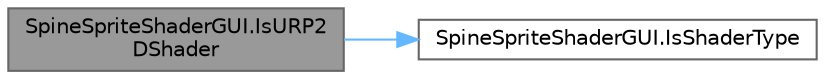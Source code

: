 digraph "SpineSpriteShaderGUI.IsURP2DShader"
{
 // LATEX_PDF_SIZE
  bgcolor="transparent";
  edge [fontname=Helvetica,fontsize=10,labelfontname=Helvetica,labelfontsize=10];
  node [fontname=Helvetica,fontsize=10,shape=box,height=0.2,width=0.4];
  rankdir="LR";
  Node1 [id="Node000001",label="SpineSpriteShaderGUI.IsURP2\lDShader",height=0.2,width=0.4,color="gray40", fillcolor="grey60", style="filled", fontcolor="black",tooltip=" "];
  Node1 -> Node2 [id="edge2_Node000001_Node000002",color="steelblue1",style="solid",tooltip=" "];
  Node2 [id="Node000002",label="SpineSpriteShaderGUI.IsShaderType",height=0.2,width=0.4,color="grey40", fillcolor="white", style="filled",URL="$class_spine_sprite_shader_g_u_i.html#acc33242ec4f2fdae410648a2347abfb4",tooltip=" "];
}
